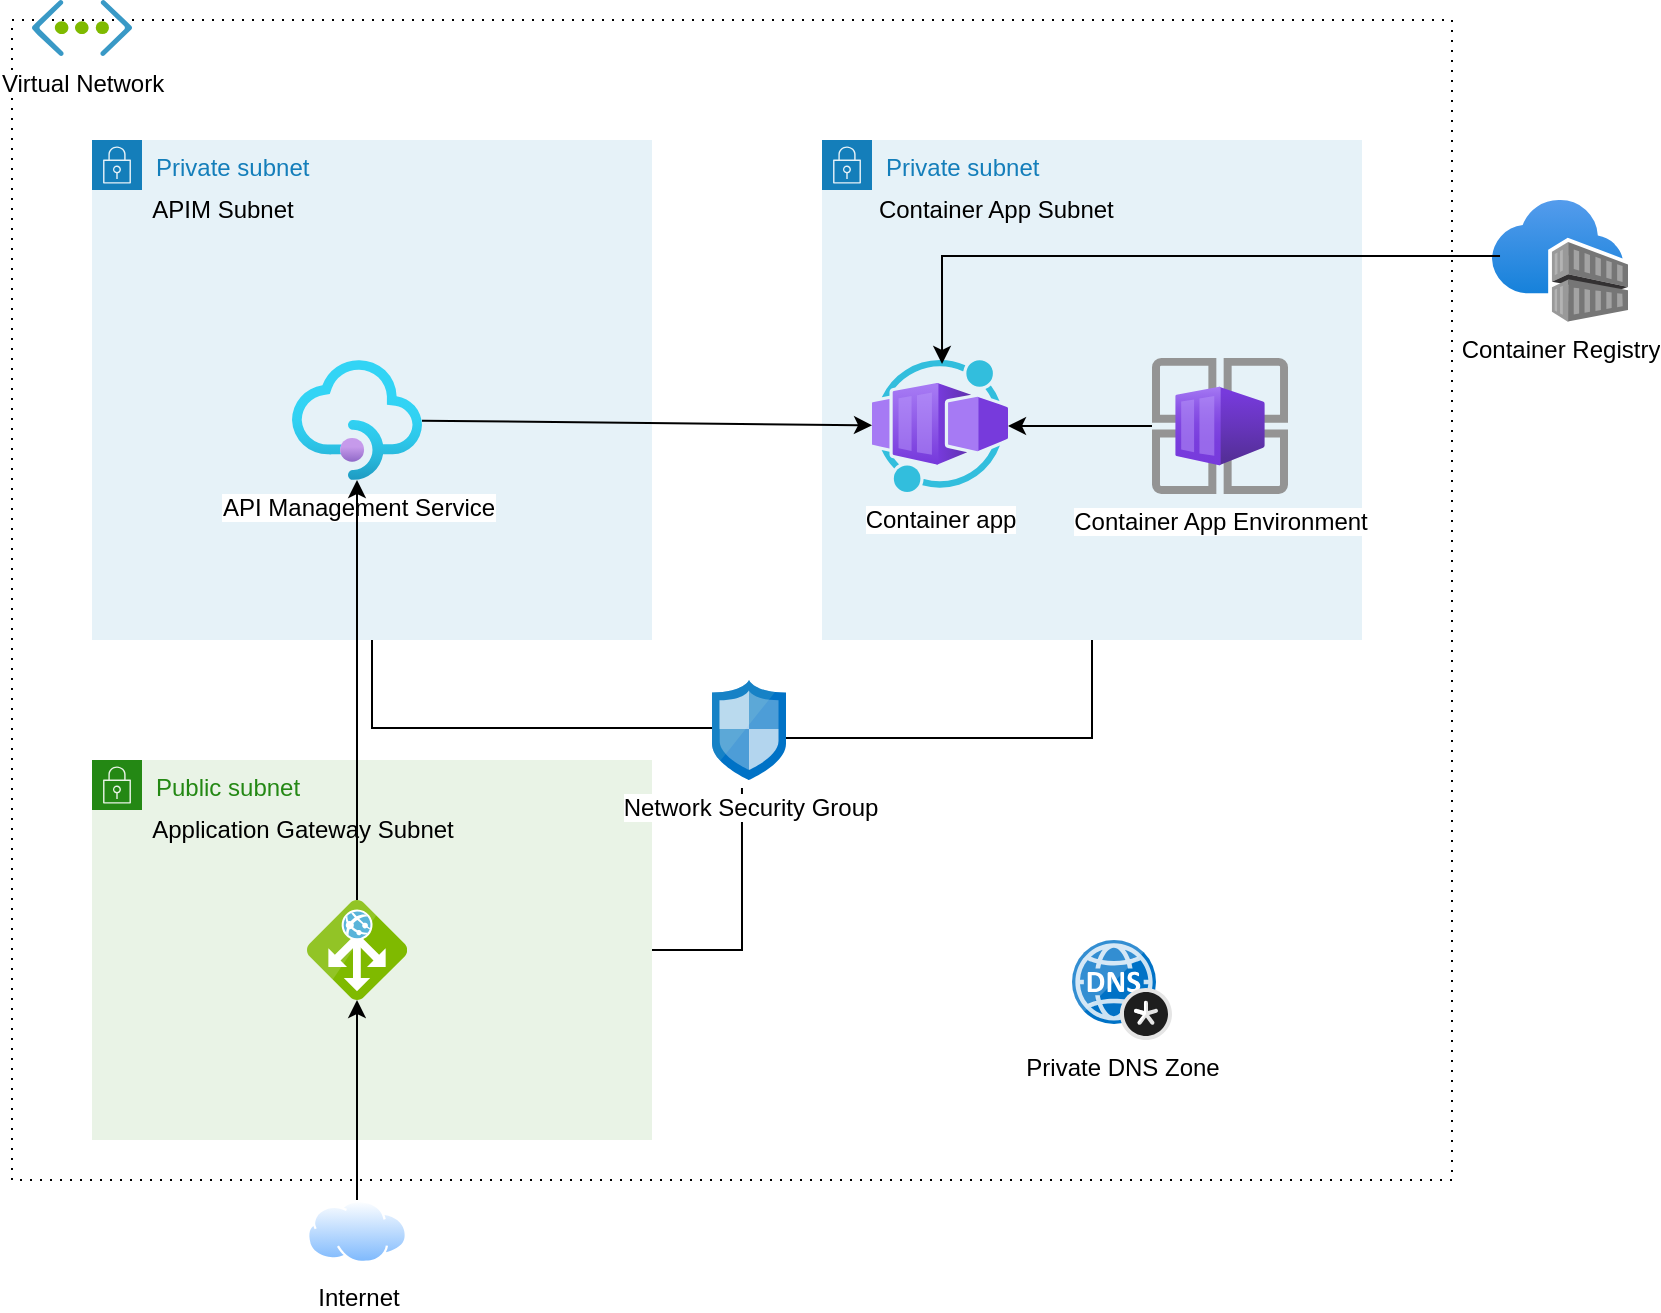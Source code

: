 <mxfile version="21.0.4" type="device"><diagram name="Page-1" id="gvIYCm7D6tnY0ePmqkCm"><mxGraphModel dx="2074" dy="796" grid="1" gridSize="10" guides="1" tooltips="1" connect="1" arrows="1" fold="1" page="1" pageScale="1" pageWidth="850" pageHeight="1100" math="0" shadow="0"><root><mxCell id="0"/><mxCell id="1" parent="0"/><mxCell id="Kd2iABFcM_QM_1lHeWVX-9" value="" style="rounded=0;whiteSpace=wrap;html=1;fillColor=none;dashed=1;dashPattern=1 4;strokeColor=#000000;" vertex="1" parent="1"><mxGeometry x="20" y="430" width="720" height="580" as="geometry"/></mxCell><mxCell id="Kd2iABFcM_QM_1lHeWVX-6" value="Virtual Network" style="sketch=0;aspect=fixed;html=1;points=[];align=center;image;fontSize=12;image=img/lib/mscae/Virtual_Network.svg;" vertex="1" parent="1"><mxGeometry x="30" y="420" width="50" height="28.0" as="geometry"/></mxCell><mxCell id="Kd2iABFcM_QM_1lHeWVX-13" value="Private subnet" style="points=[[0,0],[0.25,0],[0.5,0],[0.75,0],[1,0],[1,0.25],[1,0.5],[1,0.75],[1,1],[0.75,1],[0.5,1],[0.25,1],[0,1],[0,0.75],[0,0.5],[0,0.25]];outlineConnect=0;gradientColor=none;html=1;whiteSpace=wrap;fontSize=12;fontStyle=0;container=1;pointerEvents=0;collapsible=0;recursiveResize=0;shape=mxgraph.aws4.group;grIcon=mxgraph.aws4.group_security_group;grStroke=0;strokeColor=#147EBA;fillColor=#E6F2F8;verticalAlign=top;align=left;spacingLeft=30;fontColor=#147EBA;dashed=0;" vertex="1" parent="1"><mxGeometry x="425" y="490" width="270" height="250" as="geometry"/></mxCell><mxCell id="Kd2iABFcM_QM_1lHeWVX-15" value="Container app" style="aspect=fixed;html=1;points=[];align=center;image;fontSize=12;image=img/lib/azure2/other/Worker_Container_App.svg;" vertex="1" parent="Kd2iABFcM_QM_1lHeWVX-13"><mxGeometry x="25" y="110" width="68" height="66" as="geometry"/></mxCell><mxCell id="Kd2iABFcM_QM_1lHeWVX-17" value="" style="edgeStyle=orthogonalEdgeStyle;rounded=0;orthogonalLoop=1;jettySize=auto;html=1;" edge="1" parent="Kd2iABFcM_QM_1lHeWVX-13" source="Kd2iABFcM_QM_1lHeWVX-14" target="Kd2iABFcM_QM_1lHeWVX-15"><mxGeometry relative="1" as="geometry"/></mxCell><mxCell id="Kd2iABFcM_QM_1lHeWVX-14" value="Container App Environment" style="aspect=fixed;html=1;points=[];align=center;image;fontSize=12;image=img/lib/azure2/other/Container_App_Environments.svg;" vertex="1" parent="Kd2iABFcM_QM_1lHeWVX-13"><mxGeometry x="165" y="109" width="68" height="68" as="geometry"/></mxCell><mxCell id="Kd2iABFcM_QM_1lHeWVX-16" value="&amp;nbsp;Container App Subnet" style="text;html=1;align=center;verticalAlign=middle;resizable=0;points=[];autosize=1;strokeColor=none;fillColor=none;" vertex="1" parent="Kd2iABFcM_QM_1lHeWVX-13"><mxGeometry x="15" y="20" width="140" height="30" as="geometry"/></mxCell><mxCell id="Kd2iABFcM_QM_1lHeWVX-26" value="Container Registry" style="aspect=fixed;html=1;points=[];align=center;image;fontSize=12;image=img/lib/azure2/containers/Container_Registries.svg;" vertex="1" parent="1"><mxGeometry x="760" y="520" width="68" height="61" as="geometry"/></mxCell><mxCell id="Kd2iABFcM_QM_1lHeWVX-27" value="" style="endArrow=classic;html=1;exitX=0.059;exitY=0.459;exitDx=0;exitDy=0;exitPerimeter=0;entryX=0.515;entryY=0.03;entryDx=0;entryDy=0;entryPerimeter=0;rounded=0;edgeStyle=orthogonalEdgeStyle;" edge="1" parent="1" source="Kd2iABFcM_QM_1lHeWVX-26" target="Kd2iABFcM_QM_1lHeWVX-15"><mxGeometry width="50" height="50" relative="1" as="geometry"><mxPoint x="400" y="780" as="sourcePoint"/><mxPoint x="450" y="730" as="targetPoint"/></mxGeometry></mxCell><mxCell id="Kd2iABFcM_QM_1lHeWVX-28" value="Internet" style="aspect=fixed;perimeter=ellipsePerimeter;html=1;align=center;shadow=0;dashed=0;spacingTop=3;image;image=img/lib/active_directory/internet_cloud.svg;" vertex="1" parent="1"><mxGeometry x="167.5" y="1020" width="50" height="31.5" as="geometry"/></mxCell><mxCell id="Kd2iABFcM_QM_1lHeWVX-32" value="" style="endArrow=none;html=1;rounded=0;exitX=0.946;exitY=0.58;exitDx=0;exitDy=0;exitPerimeter=0;edgeStyle=orthogonalEdgeStyle;endFill=0;" edge="1" parent="1" source="Kd2iABFcM_QM_1lHeWVX-31" target="Kd2iABFcM_QM_1lHeWVX-13"><mxGeometry width="50" height="50" relative="1" as="geometry"><mxPoint x="400" y="780" as="sourcePoint"/><mxPoint x="430" y="650" as="targetPoint"/></mxGeometry></mxCell><mxCell id="Kd2iABFcM_QM_1lHeWVX-12" value="Private subnet" style="points=[[0,0],[0.25,0],[0.5,0],[0.75,0],[1,0],[1,0.25],[1,0.5],[1,0.75],[1,1],[0.75,1],[0.5,1],[0.25,1],[0,1],[0,0.75],[0,0.5],[0,0.25]];outlineConnect=0;gradientColor=none;html=1;whiteSpace=wrap;fontSize=12;fontStyle=0;container=1;pointerEvents=0;collapsible=0;recursiveResize=0;shape=mxgraph.aws4.group;grIcon=mxgraph.aws4.group_security_group;grStroke=0;strokeColor=#147EBA;fillColor=#E6F2F8;verticalAlign=top;align=left;spacingLeft=30;fontColor=#147EBA;dashed=0;" vertex="1" parent="1"><mxGeometry x="60" y="490" width="280" height="250" as="geometry"/></mxCell><mxCell id="Kd2iABFcM_QM_1lHeWVX-18" value="API Management Service" style="aspect=fixed;html=1;points=[];align=center;image;fontSize=12;image=img/lib/azure2/app_services/API_Management_Services.svg;" vertex="1" parent="Kd2iABFcM_QM_1lHeWVX-12"><mxGeometry x="100" y="110" width="65" height="60" as="geometry"/></mxCell><mxCell id="Kd2iABFcM_QM_1lHeWVX-20" value="APIM Subnet" style="text;html=1;align=center;verticalAlign=middle;resizable=0;points=[];autosize=1;strokeColor=none;fillColor=none;" vertex="1" parent="Kd2iABFcM_QM_1lHeWVX-12"><mxGeometry x="20" y="20" width="90" height="30" as="geometry"/></mxCell><mxCell id="Kd2iABFcM_QM_1lHeWVX-33" value="" style="endArrow=none;html=1;rounded=0;exitX=0.027;exitY=0.48;exitDx=0;exitDy=0;exitPerimeter=0;edgeStyle=orthogonalEdgeStyle;endFill=0;" edge="1" parent="1" source="Kd2iABFcM_QM_1lHeWVX-31" target="Kd2iABFcM_QM_1lHeWVX-12"><mxGeometry width="50" height="50" relative="1" as="geometry"><mxPoint x="400" y="780" as="sourcePoint"/><mxPoint x="300" y="650" as="targetPoint"/></mxGeometry></mxCell><mxCell id="Kd2iABFcM_QM_1lHeWVX-11" value="Public subnet" style="points=[[0,0],[0.25,0],[0.5,0],[0.75,0],[1,0],[1,0.25],[1,0.5],[1,0.75],[1,1],[0.75,1],[0.5,1],[0.25,1],[0,1],[0,0.75],[0,0.5],[0,0.25]];outlineConnect=0;gradientColor=none;html=1;whiteSpace=wrap;fontSize=12;fontStyle=0;container=1;pointerEvents=0;collapsible=0;recursiveResize=0;shape=mxgraph.aws4.group;grIcon=mxgraph.aws4.group_security_group;grStroke=0;strokeColor=#248814;fillColor=#E9F3E6;verticalAlign=top;align=left;spacingLeft=30;fontColor=#248814;dashed=0;" vertex="1" parent="1"><mxGeometry x="60" y="800" width="280" height="190" as="geometry"/></mxCell><mxCell id="Kd2iABFcM_QM_1lHeWVX-21" value="" style="sketch=0;aspect=fixed;html=1;points=[];align=center;image;fontSize=12;image=img/lib/mscae/Application_Gateway.svg;" vertex="1" parent="Kd2iABFcM_QM_1lHeWVX-11"><mxGeometry x="107.5" y="70" width="50" height="50" as="geometry"/></mxCell><mxCell id="Kd2iABFcM_QM_1lHeWVX-25" value="Application Gateway Subnet" style="text;html=1;align=center;verticalAlign=middle;resizable=0;points=[];autosize=1;strokeColor=none;fillColor=none;" vertex="1" parent="Kd2iABFcM_QM_1lHeWVX-11"><mxGeometry x="20" y="20" width="170" height="30" as="geometry"/></mxCell><mxCell id="Kd2iABFcM_QM_1lHeWVX-29" value="" style="edgeStyle=orthogonalEdgeStyle;rounded=0;orthogonalLoop=1;jettySize=auto;html=1;" edge="1" parent="1" source="Kd2iABFcM_QM_1lHeWVX-28" target="Kd2iABFcM_QM_1lHeWVX-21"><mxGeometry relative="1" as="geometry"/></mxCell><mxCell id="Kd2iABFcM_QM_1lHeWVX-22" value="" style="endArrow=classic;html=1;rounded=0;" edge="1" parent="1" source="Kd2iABFcM_QM_1lHeWVX-21" target="Kd2iABFcM_QM_1lHeWVX-18"><mxGeometry width="50" height="50" relative="1" as="geometry"><mxPoint x="193" y="870" as="sourcePoint"/><mxPoint x="450" y="730" as="targetPoint"/></mxGeometry></mxCell><mxCell id="Kd2iABFcM_QM_1lHeWVX-34" value="" style="endArrow=none;html=1;rounded=0;exitX=0.405;exitY=1.08;exitDx=0;exitDy=0;exitPerimeter=0;strokeColor=default;edgeStyle=orthogonalEdgeStyle;endFill=0;" edge="1" parent="1" source="Kd2iABFcM_QM_1lHeWVX-31" target="Kd2iABFcM_QM_1lHeWVX-11"><mxGeometry width="50" height="50" relative="1" as="geometry"><mxPoint x="400" y="780" as="sourcePoint"/><mxPoint x="450" y="730" as="targetPoint"/><Array as="points"><mxPoint x="385" y="895"/></Array></mxGeometry></mxCell><mxCell id="Kd2iABFcM_QM_1lHeWVX-31" value="Network Security Group" style="sketch=0;aspect=fixed;html=1;points=[];align=center;image;fontSize=12;image=img/lib/mscae/Network_Security_Groups_Classic.svg;" vertex="1" parent="1"><mxGeometry x="370" y="760" width="37" height="50" as="geometry"/></mxCell><mxCell id="Kd2iABFcM_QM_1lHeWVX-19" value="" style="endArrow=classic;html=1;rounded=0;" edge="1" parent="1" source="Kd2iABFcM_QM_1lHeWVX-18" target="Kd2iABFcM_QM_1lHeWVX-15"><mxGeometry width="50" height="50" relative="1" as="geometry"><mxPoint x="400" y="780" as="sourcePoint"/><mxPoint x="450" y="730" as="targetPoint"/></mxGeometry></mxCell><mxCell id="Kd2iABFcM_QM_1lHeWVX-35" value="Private DNS Zone" style="sketch=0;aspect=fixed;html=1;points=[];align=center;image;fontSize=12;image=img/lib/mscae/DNS_Private_Zones.svg;" vertex="1" parent="1"><mxGeometry x="550" y="890" width="50" height="50" as="geometry"/></mxCell></root></mxGraphModel></diagram></mxfile>
